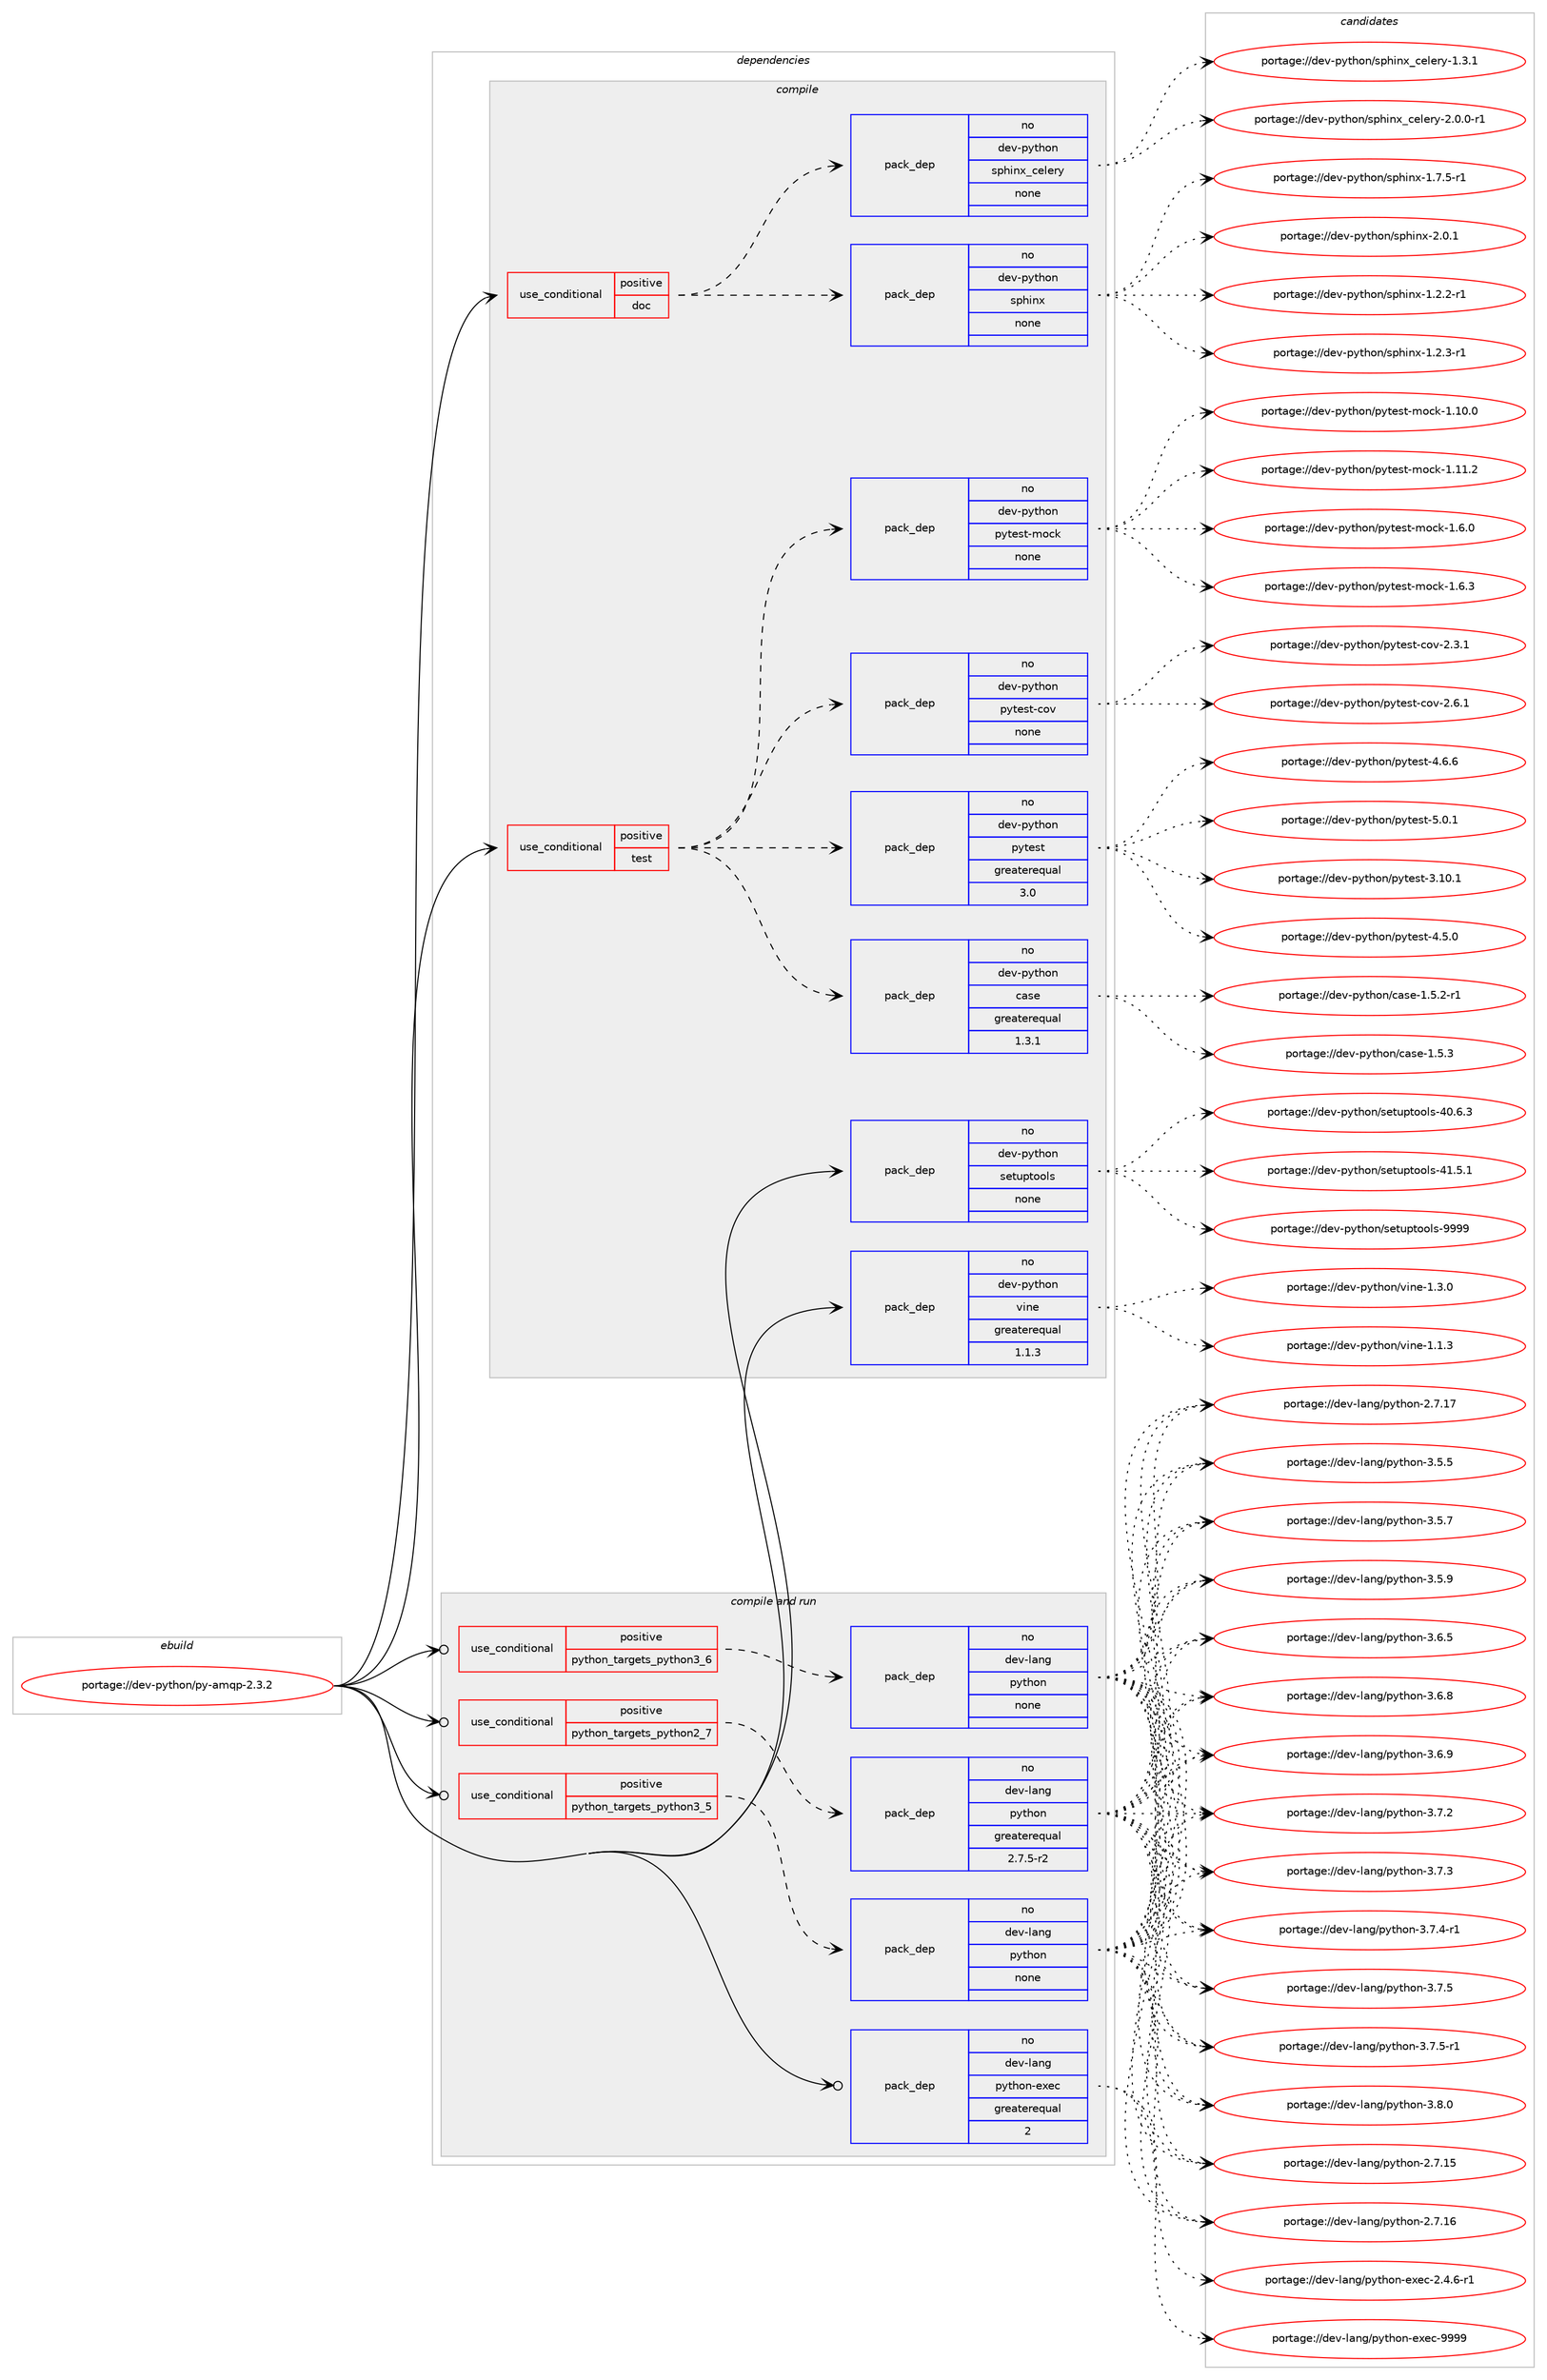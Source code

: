 digraph prolog {

# *************
# Graph options
# *************

newrank=true;
concentrate=true;
compound=true;
graph [rankdir=LR,fontname=Helvetica,fontsize=10,ranksep=1.5];#, ranksep=2.5, nodesep=0.2];
edge  [arrowhead=vee];
node  [fontname=Helvetica,fontsize=10];

# **********
# The ebuild
# **********

subgraph cluster_leftcol {
color=gray;
rank=same;
label=<<i>ebuild</i>>;
id [label="portage://dev-python/py-amqp-2.3.2", color=red, width=4, href="../dev-python/py-amqp-2.3.2.svg"];
}

# ****************
# The dependencies
# ****************

subgraph cluster_midcol {
color=gray;
label=<<i>dependencies</i>>;
subgraph cluster_compile {
fillcolor="#eeeeee";
style=filled;
label=<<i>compile</i>>;
subgraph cond34441 {
dependency158668 [label=<<TABLE BORDER="0" CELLBORDER="1" CELLSPACING="0" CELLPADDING="4"><TR><TD ROWSPAN="3" CELLPADDING="10">use_conditional</TD></TR><TR><TD>positive</TD></TR><TR><TD>doc</TD></TR></TABLE>>, shape=none, color=red];
subgraph pack120864 {
dependency158669 [label=<<TABLE BORDER="0" CELLBORDER="1" CELLSPACING="0" CELLPADDING="4" WIDTH="220"><TR><TD ROWSPAN="6" CELLPADDING="30">pack_dep</TD></TR><TR><TD WIDTH="110">no</TD></TR><TR><TD>dev-python</TD></TR><TR><TD>sphinx</TD></TR><TR><TD>none</TD></TR><TR><TD></TD></TR></TABLE>>, shape=none, color=blue];
}
dependency158668:e -> dependency158669:w [weight=20,style="dashed",arrowhead="vee"];
subgraph pack120865 {
dependency158670 [label=<<TABLE BORDER="0" CELLBORDER="1" CELLSPACING="0" CELLPADDING="4" WIDTH="220"><TR><TD ROWSPAN="6" CELLPADDING="30">pack_dep</TD></TR><TR><TD WIDTH="110">no</TD></TR><TR><TD>dev-python</TD></TR><TR><TD>sphinx_celery</TD></TR><TR><TD>none</TD></TR><TR><TD></TD></TR></TABLE>>, shape=none, color=blue];
}
dependency158668:e -> dependency158670:w [weight=20,style="dashed",arrowhead="vee"];
}
id:e -> dependency158668:w [weight=20,style="solid",arrowhead="vee"];
subgraph cond34442 {
dependency158671 [label=<<TABLE BORDER="0" CELLBORDER="1" CELLSPACING="0" CELLPADDING="4"><TR><TD ROWSPAN="3" CELLPADDING="10">use_conditional</TD></TR><TR><TD>positive</TD></TR><TR><TD>test</TD></TR></TABLE>>, shape=none, color=red];
subgraph pack120866 {
dependency158672 [label=<<TABLE BORDER="0" CELLBORDER="1" CELLSPACING="0" CELLPADDING="4" WIDTH="220"><TR><TD ROWSPAN="6" CELLPADDING="30">pack_dep</TD></TR><TR><TD WIDTH="110">no</TD></TR><TR><TD>dev-python</TD></TR><TR><TD>case</TD></TR><TR><TD>greaterequal</TD></TR><TR><TD>1.3.1</TD></TR></TABLE>>, shape=none, color=blue];
}
dependency158671:e -> dependency158672:w [weight=20,style="dashed",arrowhead="vee"];
subgraph pack120867 {
dependency158673 [label=<<TABLE BORDER="0" CELLBORDER="1" CELLSPACING="0" CELLPADDING="4" WIDTH="220"><TR><TD ROWSPAN="6" CELLPADDING="30">pack_dep</TD></TR><TR><TD WIDTH="110">no</TD></TR><TR><TD>dev-python</TD></TR><TR><TD>pytest</TD></TR><TR><TD>greaterequal</TD></TR><TR><TD>3.0</TD></TR></TABLE>>, shape=none, color=blue];
}
dependency158671:e -> dependency158673:w [weight=20,style="dashed",arrowhead="vee"];
subgraph pack120868 {
dependency158674 [label=<<TABLE BORDER="0" CELLBORDER="1" CELLSPACING="0" CELLPADDING="4" WIDTH="220"><TR><TD ROWSPAN="6" CELLPADDING="30">pack_dep</TD></TR><TR><TD WIDTH="110">no</TD></TR><TR><TD>dev-python</TD></TR><TR><TD>pytest-cov</TD></TR><TR><TD>none</TD></TR><TR><TD></TD></TR></TABLE>>, shape=none, color=blue];
}
dependency158671:e -> dependency158674:w [weight=20,style="dashed",arrowhead="vee"];
subgraph pack120869 {
dependency158675 [label=<<TABLE BORDER="0" CELLBORDER="1" CELLSPACING="0" CELLPADDING="4" WIDTH="220"><TR><TD ROWSPAN="6" CELLPADDING="30">pack_dep</TD></TR><TR><TD WIDTH="110">no</TD></TR><TR><TD>dev-python</TD></TR><TR><TD>pytest-mock</TD></TR><TR><TD>none</TD></TR><TR><TD></TD></TR></TABLE>>, shape=none, color=blue];
}
dependency158671:e -> dependency158675:w [weight=20,style="dashed",arrowhead="vee"];
}
id:e -> dependency158671:w [weight=20,style="solid",arrowhead="vee"];
subgraph pack120870 {
dependency158676 [label=<<TABLE BORDER="0" CELLBORDER="1" CELLSPACING="0" CELLPADDING="4" WIDTH="220"><TR><TD ROWSPAN="6" CELLPADDING="30">pack_dep</TD></TR><TR><TD WIDTH="110">no</TD></TR><TR><TD>dev-python</TD></TR><TR><TD>setuptools</TD></TR><TR><TD>none</TD></TR><TR><TD></TD></TR></TABLE>>, shape=none, color=blue];
}
id:e -> dependency158676:w [weight=20,style="solid",arrowhead="vee"];
subgraph pack120871 {
dependency158677 [label=<<TABLE BORDER="0" CELLBORDER="1" CELLSPACING="0" CELLPADDING="4" WIDTH="220"><TR><TD ROWSPAN="6" CELLPADDING="30">pack_dep</TD></TR><TR><TD WIDTH="110">no</TD></TR><TR><TD>dev-python</TD></TR><TR><TD>vine</TD></TR><TR><TD>greaterequal</TD></TR><TR><TD>1.1.3</TD></TR></TABLE>>, shape=none, color=blue];
}
id:e -> dependency158677:w [weight=20,style="solid",arrowhead="vee"];
}
subgraph cluster_compileandrun {
fillcolor="#eeeeee";
style=filled;
label=<<i>compile and run</i>>;
subgraph cond34443 {
dependency158678 [label=<<TABLE BORDER="0" CELLBORDER="1" CELLSPACING="0" CELLPADDING="4"><TR><TD ROWSPAN="3" CELLPADDING="10">use_conditional</TD></TR><TR><TD>positive</TD></TR><TR><TD>python_targets_python2_7</TD></TR></TABLE>>, shape=none, color=red];
subgraph pack120872 {
dependency158679 [label=<<TABLE BORDER="0" CELLBORDER="1" CELLSPACING="0" CELLPADDING="4" WIDTH="220"><TR><TD ROWSPAN="6" CELLPADDING="30">pack_dep</TD></TR><TR><TD WIDTH="110">no</TD></TR><TR><TD>dev-lang</TD></TR><TR><TD>python</TD></TR><TR><TD>greaterequal</TD></TR><TR><TD>2.7.5-r2</TD></TR></TABLE>>, shape=none, color=blue];
}
dependency158678:e -> dependency158679:w [weight=20,style="dashed",arrowhead="vee"];
}
id:e -> dependency158678:w [weight=20,style="solid",arrowhead="odotvee"];
subgraph cond34444 {
dependency158680 [label=<<TABLE BORDER="0" CELLBORDER="1" CELLSPACING="0" CELLPADDING="4"><TR><TD ROWSPAN="3" CELLPADDING="10">use_conditional</TD></TR><TR><TD>positive</TD></TR><TR><TD>python_targets_python3_5</TD></TR></TABLE>>, shape=none, color=red];
subgraph pack120873 {
dependency158681 [label=<<TABLE BORDER="0" CELLBORDER="1" CELLSPACING="0" CELLPADDING="4" WIDTH="220"><TR><TD ROWSPAN="6" CELLPADDING="30">pack_dep</TD></TR><TR><TD WIDTH="110">no</TD></TR><TR><TD>dev-lang</TD></TR><TR><TD>python</TD></TR><TR><TD>none</TD></TR><TR><TD></TD></TR></TABLE>>, shape=none, color=blue];
}
dependency158680:e -> dependency158681:w [weight=20,style="dashed",arrowhead="vee"];
}
id:e -> dependency158680:w [weight=20,style="solid",arrowhead="odotvee"];
subgraph cond34445 {
dependency158682 [label=<<TABLE BORDER="0" CELLBORDER="1" CELLSPACING="0" CELLPADDING="4"><TR><TD ROWSPAN="3" CELLPADDING="10">use_conditional</TD></TR><TR><TD>positive</TD></TR><TR><TD>python_targets_python3_6</TD></TR></TABLE>>, shape=none, color=red];
subgraph pack120874 {
dependency158683 [label=<<TABLE BORDER="0" CELLBORDER="1" CELLSPACING="0" CELLPADDING="4" WIDTH="220"><TR><TD ROWSPAN="6" CELLPADDING="30">pack_dep</TD></TR><TR><TD WIDTH="110">no</TD></TR><TR><TD>dev-lang</TD></TR><TR><TD>python</TD></TR><TR><TD>none</TD></TR><TR><TD></TD></TR></TABLE>>, shape=none, color=blue];
}
dependency158682:e -> dependency158683:w [weight=20,style="dashed",arrowhead="vee"];
}
id:e -> dependency158682:w [weight=20,style="solid",arrowhead="odotvee"];
subgraph pack120875 {
dependency158684 [label=<<TABLE BORDER="0" CELLBORDER="1" CELLSPACING="0" CELLPADDING="4" WIDTH="220"><TR><TD ROWSPAN="6" CELLPADDING="30">pack_dep</TD></TR><TR><TD WIDTH="110">no</TD></TR><TR><TD>dev-lang</TD></TR><TR><TD>python-exec</TD></TR><TR><TD>greaterequal</TD></TR><TR><TD>2</TD></TR></TABLE>>, shape=none, color=blue];
}
id:e -> dependency158684:w [weight=20,style="solid",arrowhead="odotvee"];
}
subgraph cluster_run {
fillcolor="#eeeeee";
style=filled;
label=<<i>run</i>>;
}
}

# **************
# The candidates
# **************

subgraph cluster_choices {
rank=same;
color=gray;
label=<<i>candidates</i>>;

subgraph choice120864 {
color=black;
nodesep=1;
choiceportage10010111845112121116104111110471151121041051101204549465046504511449 [label="portage://dev-python/sphinx-1.2.2-r1", color=red, width=4,href="../dev-python/sphinx-1.2.2-r1.svg"];
choiceportage10010111845112121116104111110471151121041051101204549465046514511449 [label="portage://dev-python/sphinx-1.2.3-r1", color=red, width=4,href="../dev-python/sphinx-1.2.3-r1.svg"];
choiceportage10010111845112121116104111110471151121041051101204549465546534511449 [label="portage://dev-python/sphinx-1.7.5-r1", color=red, width=4,href="../dev-python/sphinx-1.7.5-r1.svg"];
choiceportage1001011184511212111610411111047115112104105110120455046484649 [label="portage://dev-python/sphinx-2.0.1", color=red, width=4,href="../dev-python/sphinx-2.0.1.svg"];
dependency158669:e -> choiceportage10010111845112121116104111110471151121041051101204549465046504511449:w [style=dotted,weight="100"];
dependency158669:e -> choiceportage10010111845112121116104111110471151121041051101204549465046514511449:w [style=dotted,weight="100"];
dependency158669:e -> choiceportage10010111845112121116104111110471151121041051101204549465546534511449:w [style=dotted,weight="100"];
dependency158669:e -> choiceportage1001011184511212111610411111047115112104105110120455046484649:w [style=dotted,weight="100"];
}
subgraph choice120865 {
color=black;
nodesep=1;
choiceportage10010111845112121116104111110471151121041051101209599101108101114121454946514649 [label="portage://dev-python/sphinx_celery-1.3.1", color=red, width=4,href="../dev-python/sphinx_celery-1.3.1.svg"];
choiceportage100101118451121211161041111104711511210410511012095991011081011141214550464846484511449 [label="portage://dev-python/sphinx_celery-2.0.0-r1", color=red, width=4,href="../dev-python/sphinx_celery-2.0.0-r1.svg"];
dependency158670:e -> choiceportage10010111845112121116104111110471151121041051101209599101108101114121454946514649:w [style=dotted,weight="100"];
dependency158670:e -> choiceportage100101118451121211161041111104711511210410511012095991011081011141214550464846484511449:w [style=dotted,weight="100"];
}
subgraph choice120866 {
color=black;
nodesep=1;
choiceportage100101118451121211161041111104799971151014549465346504511449 [label="portage://dev-python/case-1.5.2-r1", color=red, width=4,href="../dev-python/case-1.5.2-r1.svg"];
choiceportage10010111845112121116104111110479997115101454946534651 [label="portage://dev-python/case-1.5.3", color=red, width=4,href="../dev-python/case-1.5.3.svg"];
dependency158672:e -> choiceportage100101118451121211161041111104799971151014549465346504511449:w [style=dotted,weight="100"];
dependency158672:e -> choiceportage10010111845112121116104111110479997115101454946534651:w [style=dotted,weight="100"];
}
subgraph choice120867 {
color=black;
nodesep=1;
choiceportage100101118451121211161041111104711212111610111511645514649484649 [label="portage://dev-python/pytest-3.10.1", color=red, width=4,href="../dev-python/pytest-3.10.1.svg"];
choiceportage1001011184511212111610411111047112121116101115116455246534648 [label="portage://dev-python/pytest-4.5.0", color=red, width=4,href="../dev-python/pytest-4.5.0.svg"];
choiceportage1001011184511212111610411111047112121116101115116455246544654 [label="portage://dev-python/pytest-4.6.6", color=red, width=4,href="../dev-python/pytest-4.6.6.svg"];
choiceportage1001011184511212111610411111047112121116101115116455346484649 [label="portage://dev-python/pytest-5.0.1", color=red, width=4,href="../dev-python/pytest-5.0.1.svg"];
dependency158673:e -> choiceportage100101118451121211161041111104711212111610111511645514649484649:w [style=dotted,weight="100"];
dependency158673:e -> choiceportage1001011184511212111610411111047112121116101115116455246534648:w [style=dotted,weight="100"];
dependency158673:e -> choiceportage1001011184511212111610411111047112121116101115116455246544654:w [style=dotted,weight="100"];
dependency158673:e -> choiceportage1001011184511212111610411111047112121116101115116455346484649:w [style=dotted,weight="100"];
}
subgraph choice120868 {
color=black;
nodesep=1;
choiceportage10010111845112121116104111110471121211161011151164599111118455046514649 [label="portage://dev-python/pytest-cov-2.3.1", color=red, width=4,href="../dev-python/pytest-cov-2.3.1.svg"];
choiceportage10010111845112121116104111110471121211161011151164599111118455046544649 [label="portage://dev-python/pytest-cov-2.6.1", color=red, width=4,href="../dev-python/pytest-cov-2.6.1.svg"];
dependency158674:e -> choiceportage10010111845112121116104111110471121211161011151164599111118455046514649:w [style=dotted,weight="100"];
dependency158674:e -> choiceportage10010111845112121116104111110471121211161011151164599111118455046544649:w [style=dotted,weight="100"];
}
subgraph choice120869 {
color=black;
nodesep=1;
choiceportage1001011184511212111610411111047112121116101115116451091119910745494649484648 [label="portage://dev-python/pytest-mock-1.10.0", color=red, width=4,href="../dev-python/pytest-mock-1.10.0.svg"];
choiceportage1001011184511212111610411111047112121116101115116451091119910745494649494650 [label="portage://dev-python/pytest-mock-1.11.2", color=red, width=4,href="../dev-python/pytest-mock-1.11.2.svg"];
choiceportage10010111845112121116104111110471121211161011151164510911199107454946544648 [label="portage://dev-python/pytest-mock-1.6.0", color=red, width=4,href="../dev-python/pytest-mock-1.6.0.svg"];
choiceportage10010111845112121116104111110471121211161011151164510911199107454946544651 [label="portage://dev-python/pytest-mock-1.6.3", color=red, width=4,href="../dev-python/pytest-mock-1.6.3.svg"];
dependency158675:e -> choiceportage1001011184511212111610411111047112121116101115116451091119910745494649484648:w [style=dotted,weight="100"];
dependency158675:e -> choiceportage1001011184511212111610411111047112121116101115116451091119910745494649494650:w [style=dotted,weight="100"];
dependency158675:e -> choiceportage10010111845112121116104111110471121211161011151164510911199107454946544648:w [style=dotted,weight="100"];
dependency158675:e -> choiceportage10010111845112121116104111110471121211161011151164510911199107454946544651:w [style=dotted,weight="100"];
}
subgraph choice120870 {
color=black;
nodesep=1;
choiceportage100101118451121211161041111104711510111611711211611111110811545524846544651 [label="portage://dev-python/setuptools-40.6.3", color=red, width=4,href="../dev-python/setuptools-40.6.3.svg"];
choiceportage100101118451121211161041111104711510111611711211611111110811545524946534649 [label="portage://dev-python/setuptools-41.5.1", color=red, width=4,href="../dev-python/setuptools-41.5.1.svg"];
choiceportage10010111845112121116104111110471151011161171121161111111081154557575757 [label="portage://dev-python/setuptools-9999", color=red, width=4,href="../dev-python/setuptools-9999.svg"];
dependency158676:e -> choiceportage100101118451121211161041111104711510111611711211611111110811545524846544651:w [style=dotted,weight="100"];
dependency158676:e -> choiceportage100101118451121211161041111104711510111611711211611111110811545524946534649:w [style=dotted,weight="100"];
dependency158676:e -> choiceportage10010111845112121116104111110471151011161171121161111111081154557575757:w [style=dotted,weight="100"];
}
subgraph choice120871 {
color=black;
nodesep=1;
choiceportage1001011184511212111610411111047118105110101454946494651 [label="portage://dev-python/vine-1.1.3", color=red, width=4,href="../dev-python/vine-1.1.3.svg"];
choiceportage1001011184511212111610411111047118105110101454946514648 [label="portage://dev-python/vine-1.3.0", color=red, width=4,href="../dev-python/vine-1.3.0.svg"];
dependency158677:e -> choiceportage1001011184511212111610411111047118105110101454946494651:w [style=dotted,weight="100"];
dependency158677:e -> choiceportage1001011184511212111610411111047118105110101454946514648:w [style=dotted,weight="100"];
}
subgraph choice120872 {
color=black;
nodesep=1;
choiceportage10010111845108971101034711212111610411111045504655464953 [label="portage://dev-lang/python-2.7.15", color=red, width=4,href="../dev-lang/python-2.7.15.svg"];
choiceportage10010111845108971101034711212111610411111045504655464954 [label="portage://dev-lang/python-2.7.16", color=red, width=4,href="../dev-lang/python-2.7.16.svg"];
choiceportage10010111845108971101034711212111610411111045504655464955 [label="portage://dev-lang/python-2.7.17", color=red, width=4,href="../dev-lang/python-2.7.17.svg"];
choiceportage100101118451089711010347112121116104111110455146534653 [label="portage://dev-lang/python-3.5.5", color=red, width=4,href="../dev-lang/python-3.5.5.svg"];
choiceportage100101118451089711010347112121116104111110455146534655 [label="portage://dev-lang/python-3.5.7", color=red, width=4,href="../dev-lang/python-3.5.7.svg"];
choiceportage100101118451089711010347112121116104111110455146534657 [label="portage://dev-lang/python-3.5.9", color=red, width=4,href="../dev-lang/python-3.5.9.svg"];
choiceportage100101118451089711010347112121116104111110455146544653 [label="portage://dev-lang/python-3.6.5", color=red, width=4,href="../dev-lang/python-3.6.5.svg"];
choiceportage100101118451089711010347112121116104111110455146544656 [label="portage://dev-lang/python-3.6.8", color=red, width=4,href="../dev-lang/python-3.6.8.svg"];
choiceportage100101118451089711010347112121116104111110455146544657 [label="portage://dev-lang/python-3.6.9", color=red, width=4,href="../dev-lang/python-3.6.9.svg"];
choiceportage100101118451089711010347112121116104111110455146554650 [label="portage://dev-lang/python-3.7.2", color=red, width=4,href="../dev-lang/python-3.7.2.svg"];
choiceportage100101118451089711010347112121116104111110455146554651 [label="portage://dev-lang/python-3.7.3", color=red, width=4,href="../dev-lang/python-3.7.3.svg"];
choiceportage1001011184510897110103471121211161041111104551465546524511449 [label="portage://dev-lang/python-3.7.4-r1", color=red, width=4,href="../dev-lang/python-3.7.4-r1.svg"];
choiceportage100101118451089711010347112121116104111110455146554653 [label="portage://dev-lang/python-3.7.5", color=red, width=4,href="../dev-lang/python-3.7.5.svg"];
choiceportage1001011184510897110103471121211161041111104551465546534511449 [label="portage://dev-lang/python-3.7.5-r1", color=red, width=4,href="../dev-lang/python-3.7.5-r1.svg"];
choiceportage100101118451089711010347112121116104111110455146564648 [label="portage://dev-lang/python-3.8.0", color=red, width=4,href="../dev-lang/python-3.8.0.svg"];
dependency158679:e -> choiceportage10010111845108971101034711212111610411111045504655464953:w [style=dotted,weight="100"];
dependency158679:e -> choiceportage10010111845108971101034711212111610411111045504655464954:w [style=dotted,weight="100"];
dependency158679:e -> choiceportage10010111845108971101034711212111610411111045504655464955:w [style=dotted,weight="100"];
dependency158679:e -> choiceportage100101118451089711010347112121116104111110455146534653:w [style=dotted,weight="100"];
dependency158679:e -> choiceportage100101118451089711010347112121116104111110455146534655:w [style=dotted,weight="100"];
dependency158679:e -> choiceportage100101118451089711010347112121116104111110455146534657:w [style=dotted,weight="100"];
dependency158679:e -> choiceportage100101118451089711010347112121116104111110455146544653:w [style=dotted,weight="100"];
dependency158679:e -> choiceportage100101118451089711010347112121116104111110455146544656:w [style=dotted,weight="100"];
dependency158679:e -> choiceportage100101118451089711010347112121116104111110455146544657:w [style=dotted,weight="100"];
dependency158679:e -> choiceportage100101118451089711010347112121116104111110455146554650:w [style=dotted,weight="100"];
dependency158679:e -> choiceportage100101118451089711010347112121116104111110455146554651:w [style=dotted,weight="100"];
dependency158679:e -> choiceportage1001011184510897110103471121211161041111104551465546524511449:w [style=dotted,weight="100"];
dependency158679:e -> choiceportage100101118451089711010347112121116104111110455146554653:w [style=dotted,weight="100"];
dependency158679:e -> choiceportage1001011184510897110103471121211161041111104551465546534511449:w [style=dotted,weight="100"];
dependency158679:e -> choiceportage100101118451089711010347112121116104111110455146564648:w [style=dotted,weight="100"];
}
subgraph choice120873 {
color=black;
nodesep=1;
choiceportage10010111845108971101034711212111610411111045504655464953 [label="portage://dev-lang/python-2.7.15", color=red, width=4,href="../dev-lang/python-2.7.15.svg"];
choiceportage10010111845108971101034711212111610411111045504655464954 [label="portage://dev-lang/python-2.7.16", color=red, width=4,href="../dev-lang/python-2.7.16.svg"];
choiceportage10010111845108971101034711212111610411111045504655464955 [label="portage://dev-lang/python-2.7.17", color=red, width=4,href="../dev-lang/python-2.7.17.svg"];
choiceportage100101118451089711010347112121116104111110455146534653 [label="portage://dev-lang/python-3.5.5", color=red, width=4,href="../dev-lang/python-3.5.5.svg"];
choiceportage100101118451089711010347112121116104111110455146534655 [label="portage://dev-lang/python-3.5.7", color=red, width=4,href="../dev-lang/python-3.5.7.svg"];
choiceportage100101118451089711010347112121116104111110455146534657 [label="portage://dev-lang/python-3.5.9", color=red, width=4,href="../dev-lang/python-3.5.9.svg"];
choiceportage100101118451089711010347112121116104111110455146544653 [label="portage://dev-lang/python-3.6.5", color=red, width=4,href="../dev-lang/python-3.6.5.svg"];
choiceportage100101118451089711010347112121116104111110455146544656 [label="portage://dev-lang/python-3.6.8", color=red, width=4,href="../dev-lang/python-3.6.8.svg"];
choiceportage100101118451089711010347112121116104111110455146544657 [label="portage://dev-lang/python-3.6.9", color=red, width=4,href="../dev-lang/python-3.6.9.svg"];
choiceportage100101118451089711010347112121116104111110455146554650 [label="portage://dev-lang/python-3.7.2", color=red, width=4,href="../dev-lang/python-3.7.2.svg"];
choiceportage100101118451089711010347112121116104111110455146554651 [label="portage://dev-lang/python-3.7.3", color=red, width=4,href="../dev-lang/python-3.7.3.svg"];
choiceportage1001011184510897110103471121211161041111104551465546524511449 [label="portage://dev-lang/python-3.7.4-r1", color=red, width=4,href="../dev-lang/python-3.7.4-r1.svg"];
choiceportage100101118451089711010347112121116104111110455146554653 [label="portage://dev-lang/python-3.7.5", color=red, width=4,href="../dev-lang/python-3.7.5.svg"];
choiceportage1001011184510897110103471121211161041111104551465546534511449 [label="portage://dev-lang/python-3.7.5-r1", color=red, width=4,href="../dev-lang/python-3.7.5-r1.svg"];
choiceportage100101118451089711010347112121116104111110455146564648 [label="portage://dev-lang/python-3.8.0", color=red, width=4,href="../dev-lang/python-3.8.0.svg"];
dependency158681:e -> choiceportage10010111845108971101034711212111610411111045504655464953:w [style=dotted,weight="100"];
dependency158681:e -> choiceportage10010111845108971101034711212111610411111045504655464954:w [style=dotted,weight="100"];
dependency158681:e -> choiceportage10010111845108971101034711212111610411111045504655464955:w [style=dotted,weight="100"];
dependency158681:e -> choiceportage100101118451089711010347112121116104111110455146534653:w [style=dotted,weight="100"];
dependency158681:e -> choiceportage100101118451089711010347112121116104111110455146534655:w [style=dotted,weight="100"];
dependency158681:e -> choiceportage100101118451089711010347112121116104111110455146534657:w [style=dotted,weight="100"];
dependency158681:e -> choiceportage100101118451089711010347112121116104111110455146544653:w [style=dotted,weight="100"];
dependency158681:e -> choiceportage100101118451089711010347112121116104111110455146544656:w [style=dotted,weight="100"];
dependency158681:e -> choiceportage100101118451089711010347112121116104111110455146544657:w [style=dotted,weight="100"];
dependency158681:e -> choiceportage100101118451089711010347112121116104111110455146554650:w [style=dotted,weight="100"];
dependency158681:e -> choiceportage100101118451089711010347112121116104111110455146554651:w [style=dotted,weight="100"];
dependency158681:e -> choiceportage1001011184510897110103471121211161041111104551465546524511449:w [style=dotted,weight="100"];
dependency158681:e -> choiceportage100101118451089711010347112121116104111110455146554653:w [style=dotted,weight="100"];
dependency158681:e -> choiceportage1001011184510897110103471121211161041111104551465546534511449:w [style=dotted,weight="100"];
dependency158681:e -> choiceportage100101118451089711010347112121116104111110455146564648:w [style=dotted,weight="100"];
}
subgraph choice120874 {
color=black;
nodesep=1;
choiceportage10010111845108971101034711212111610411111045504655464953 [label="portage://dev-lang/python-2.7.15", color=red, width=4,href="../dev-lang/python-2.7.15.svg"];
choiceportage10010111845108971101034711212111610411111045504655464954 [label="portage://dev-lang/python-2.7.16", color=red, width=4,href="../dev-lang/python-2.7.16.svg"];
choiceportage10010111845108971101034711212111610411111045504655464955 [label="portage://dev-lang/python-2.7.17", color=red, width=4,href="../dev-lang/python-2.7.17.svg"];
choiceportage100101118451089711010347112121116104111110455146534653 [label="portage://dev-lang/python-3.5.5", color=red, width=4,href="../dev-lang/python-3.5.5.svg"];
choiceportage100101118451089711010347112121116104111110455146534655 [label="portage://dev-lang/python-3.5.7", color=red, width=4,href="../dev-lang/python-3.5.7.svg"];
choiceportage100101118451089711010347112121116104111110455146534657 [label="portage://dev-lang/python-3.5.9", color=red, width=4,href="../dev-lang/python-3.5.9.svg"];
choiceportage100101118451089711010347112121116104111110455146544653 [label="portage://dev-lang/python-3.6.5", color=red, width=4,href="../dev-lang/python-3.6.5.svg"];
choiceportage100101118451089711010347112121116104111110455146544656 [label="portage://dev-lang/python-3.6.8", color=red, width=4,href="../dev-lang/python-3.6.8.svg"];
choiceportage100101118451089711010347112121116104111110455146544657 [label="portage://dev-lang/python-3.6.9", color=red, width=4,href="../dev-lang/python-3.6.9.svg"];
choiceportage100101118451089711010347112121116104111110455146554650 [label="portage://dev-lang/python-3.7.2", color=red, width=4,href="../dev-lang/python-3.7.2.svg"];
choiceportage100101118451089711010347112121116104111110455146554651 [label="portage://dev-lang/python-3.7.3", color=red, width=4,href="../dev-lang/python-3.7.3.svg"];
choiceportage1001011184510897110103471121211161041111104551465546524511449 [label="portage://dev-lang/python-3.7.4-r1", color=red, width=4,href="../dev-lang/python-3.7.4-r1.svg"];
choiceportage100101118451089711010347112121116104111110455146554653 [label="portage://dev-lang/python-3.7.5", color=red, width=4,href="../dev-lang/python-3.7.5.svg"];
choiceportage1001011184510897110103471121211161041111104551465546534511449 [label="portage://dev-lang/python-3.7.5-r1", color=red, width=4,href="../dev-lang/python-3.7.5-r1.svg"];
choiceportage100101118451089711010347112121116104111110455146564648 [label="portage://dev-lang/python-3.8.0", color=red, width=4,href="../dev-lang/python-3.8.0.svg"];
dependency158683:e -> choiceportage10010111845108971101034711212111610411111045504655464953:w [style=dotted,weight="100"];
dependency158683:e -> choiceportage10010111845108971101034711212111610411111045504655464954:w [style=dotted,weight="100"];
dependency158683:e -> choiceportage10010111845108971101034711212111610411111045504655464955:w [style=dotted,weight="100"];
dependency158683:e -> choiceportage100101118451089711010347112121116104111110455146534653:w [style=dotted,weight="100"];
dependency158683:e -> choiceportage100101118451089711010347112121116104111110455146534655:w [style=dotted,weight="100"];
dependency158683:e -> choiceportage100101118451089711010347112121116104111110455146534657:w [style=dotted,weight="100"];
dependency158683:e -> choiceportage100101118451089711010347112121116104111110455146544653:w [style=dotted,weight="100"];
dependency158683:e -> choiceportage100101118451089711010347112121116104111110455146544656:w [style=dotted,weight="100"];
dependency158683:e -> choiceportage100101118451089711010347112121116104111110455146544657:w [style=dotted,weight="100"];
dependency158683:e -> choiceportage100101118451089711010347112121116104111110455146554650:w [style=dotted,weight="100"];
dependency158683:e -> choiceportage100101118451089711010347112121116104111110455146554651:w [style=dotted,weight="100"];
dependency158683:e -> choiceportage1001011184510897110103471121211161041111104551465546524511449:w [style=dotted,weight="100"];
dependency158683:e -> choiceportage100101118451089711010347112121116104111110455146554653:w [style=dotted,weight="100"];
dependency158683:e -> choiceportage1001011184510897110103471121211161041111104551465546534511449:w [style=dotted,weight="100"];
dependency158683:e -> choiceportage100101118451089711010347112121116104111110455146564648:w [style=dotted,weight="100"];
}
subgraph choice120875 {
color=black;
nodesep=1;
choiceportage10010111845108971101034711212111610411111045101120101994550465246544511449 [label="portage://dev-lang/python-exec-2.4.6-r1", color=red, width=4,href="../dev-lang/python-exec-2.4.6-r1.svg"];
choiceportage10010111845108971101034711212111610411111045101120101994557575757 [label="portage://dev-lang/python-exec-9999", color=red, width=4,href="../dev-lang/python-exec-9999.svg"];
dependency158684:e -> choiceportage10010111845108971101034711212111610411111045101120101994550465246544511449:w [style=dotted,weight="100"];
dependency158684:e -> choiceportage10010111845108971101034711212111610411111045101120101994557575757:w [style=dotted,weight="100"];
}
}

}
